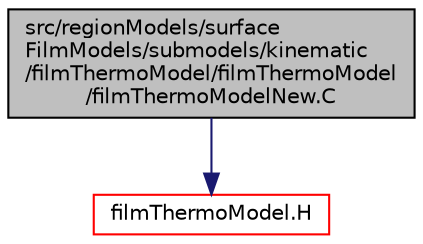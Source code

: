 digraph "src/regionModels/surfaceFilmModels/submodels/kinematic/filmThermoModel/filmThermoModel/filmThermoModelNew.C"
{
  bgcolor="transparent";
  edge [fontname="Helvetica",fontsize="10",labelfontname="Helvetica",labelfontsize="10"];
  node [fontname="Helvetica",fontsize="10",shape=record];
  Node1 [label="src/regionModels/surface\lFilmModels/submodels/kinematic\l/filmThermoModel/filmThermoModel\l/filmThermoModelNew.C",height=0.2,width=0.4,color="black", fillcolor="grey75", style="filled", fontcolor="black"];
  Node1 -> Node2 [color="midnightblue",fontsize="10",style="solid",fontname="Helvetica"];
  Node2 [label="filmThermoModel.H",height=0.2,width=0.4,color="red",URL="$a09515.html"];
}
